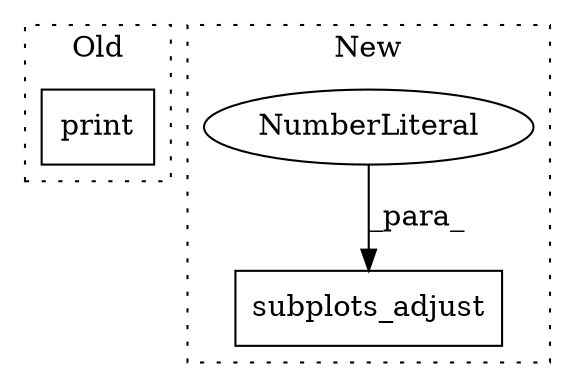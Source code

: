 digraph G {
subgraph cluster0 {
1 [label="print" a="32" s="1564,1626" l="6,1" shape="box"];
label = "Old";
style="dotted";
}
subgraph cluster1 {
2 [label="subplots_adjust" a="32" s="2459,2482" l="16,1" shape="box"];
3 [label="NumberLiteral" a="34" s="2479" l="3" shape="ellipse"];
label = "New";
style="dotted";
}
3 -> 2 [label="_para_"];
}